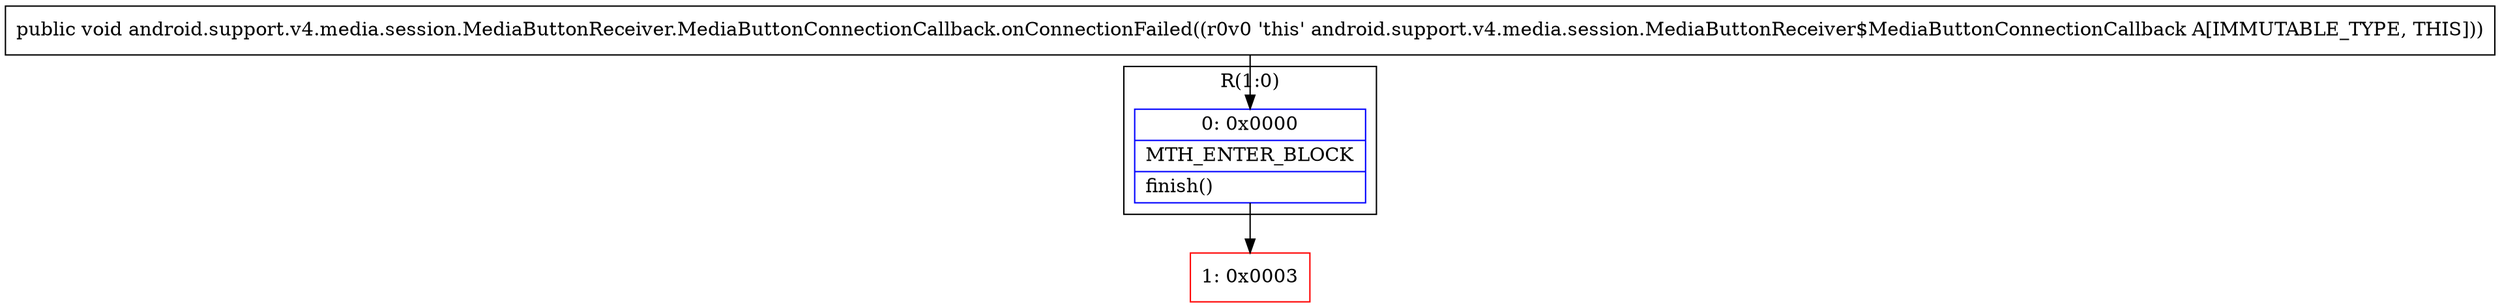 digraph "CFG forandroid.support.v4.media.session.MediaButtonReceiver.MediaButtonConnectionCallback.onConnectionFailed()V" {
subgraph cluster_Region_1078830315 {
label = "R(1:0)";
node [shape=record,color=blue];
Node_0 [shape=record,label="{0\:\ 0x0000|MTH_ENTER_BLOCK\l|finish()\l}"];
}
Node_1 [shape=record,color=red,label="{1\:\ 0x0003}"];
MethodNode[shape=record,label="{public void android.support.v4.media.session.MediaButtonReceiver.MediaButtonConnectionCallback.onConnectionFailed((r0v0 'this' android.support.v4.media.session.MediaButtonReceiver$MediaButtonConnectionCallback A[IMMUTABLE_TYPE, THIS])) }"];
MethodNode -> Node_0;
Node_0 -> Node_1;
}

